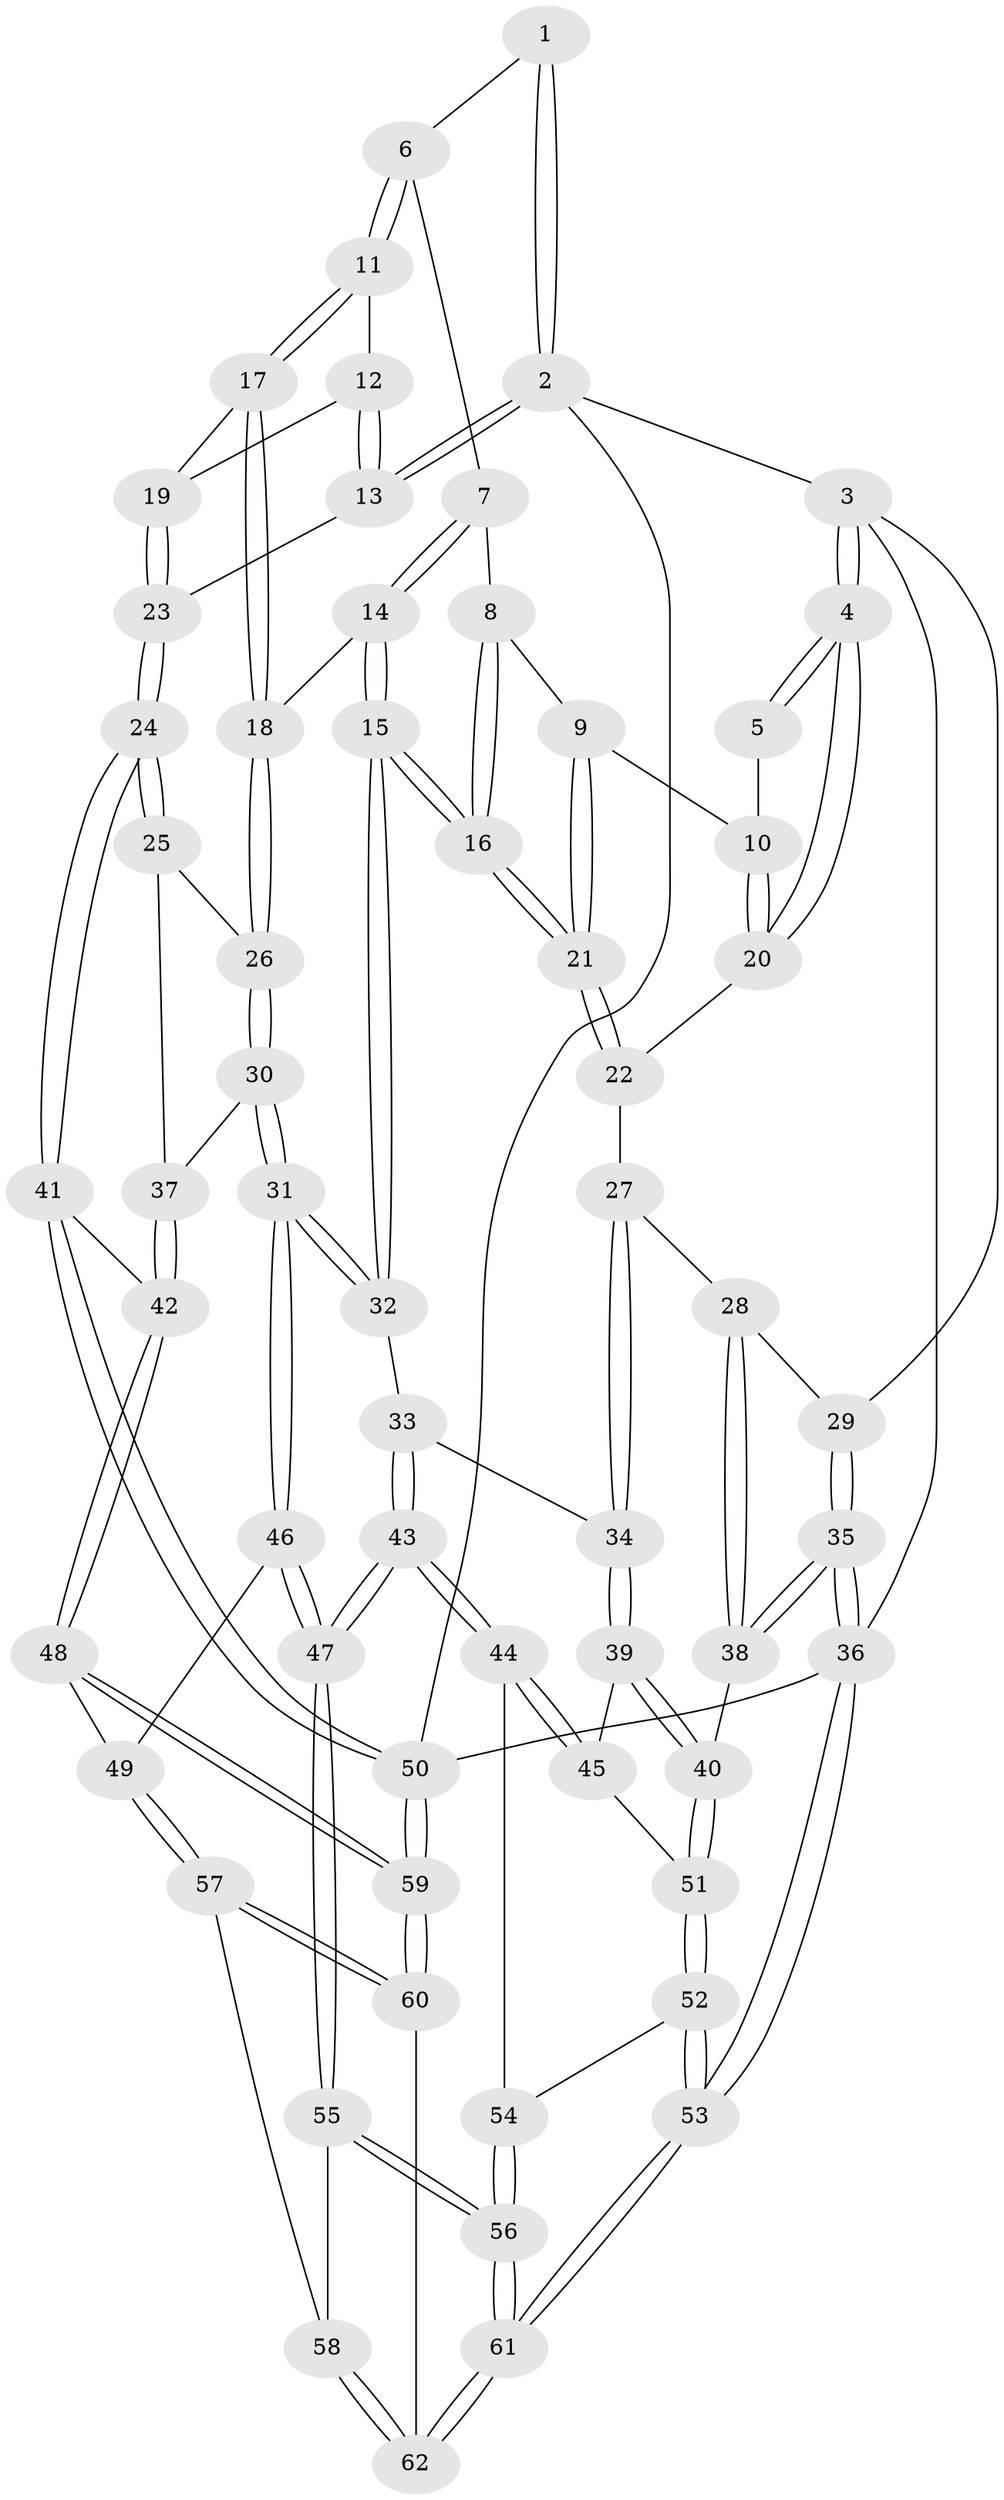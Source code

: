 // coarse degree distribution, {3: 0.11627906976744186, 6: 0.13953488372093023, 5: 0.3953488372093023, 4: 0.3488372093023256}
// Generated by graph-tools (version 1.1) at 2025/52/02/27/25 19:52:44]
// undirected, 62 vertices, 152 edges
graph export_dot {
graph [start="1"]
  node [color=gray90,style=filled];
  1 [pos="+0.7553306181999865+0"];
  2 [pos="+1+0"];
  3 [pos="+0+0"];
  4 [pos="+0+0"];
  5 [pos="+0.542826121322431+0"];
  6 [pos="+0.7771024228727658+0"];
  7 [pos="+0.754889485709194+0.04134086965239955"];
  8 [pos="+0.7018712683855459+0.11470766255094814"];
  9 [pos="+0.5153124197411211+0.200701199614607"];
  10 [pos="+0.4862187308319241+0.14645396551520398"];
  11 [pos="+0.827078301602485+0.06085664953777113"];
  12 [pos="+0.9452353157239923+0.1498303047455028"];
  13 [pos="+1+0.29348247273894995"];
  14 [pos="+0.745910729390488+0.31437539374480383"];
  15 [pos="+0.5951603621889867+0.38375611324190106"];
  16 [pos="+0.5902386613064747+0.37020201226849997"];
  17 [pos="+0.8365161633014412+0.27752142155070064"];
  18 [pos="+0.7970310955452641+0.31122897301008295"];
  19 [pos="+0.8727580378170601+0.27700049935436133"];
  20 [pos="+0.2848027936022683+0.18951962810523115"];
  21 [pos="+0.5461372383782763+0.30785703168345274"];
  22 [pos="+0.3012339450895935+0.2660747023938926"];
  23 [pos="+1+0.4043092392048216"];
  24 [pos="+1+0.45039510508554004"];
  25 [pos="+0.9346013267653137+0.4272820194568869"];
  26 [pos="+0.8522037382628466+0.38510189501152214"];
  27 [pos="+0.28793578734652936+0.32705570603633044"];
  28 [pos="+0.15448526944106553+0.4191819471296943"];
  29 [pos="+0+0"];
  30 [pos="+0.7070428944447917+0.5204451779463338"];
  31 [pos="+0.6914479874832425+0.5200306438469614"];
  32 [pos="+0.5886802290677517+0.4208579108059245"];
  33 [pos="+0.47096560194634757+0.49134004304551887"];
  34 [pos="+0.4501981410608587+0.49444330033668493"];
  35 [pos="+0+0.603141306437589"];
  36 [pos="+0+1"];
  37 [pos="+0.7509357669812147+0.5293130143676159"];
  38 [pos="+0.14531762483557784+0.5624428019366254"];
  39 [pos="+0.42207879382938207+0.514270788323385"];
  40 [pos="+0.1858766007132196+0.5942484489565034"];
  41 [pos="+1+0.6140780283237928"];
  42 [pos="+1+0.6800778463398519"];
  43 [pos="+0.5488044217471649+0.77880679588712"];
  44 [pos="+0.4664585214631068+0.7769307741907774"];
  45 [pos="+0.4011342470721794+0.7034446748153058"];
  46 [pos="+0.6748077561022844+0.7707246298713205"];
  47 [pos="+0.5697874482434117+0.7895922695120223"];
  48 [pos="+0.8508109340931261+0.8041258920217734"];
  49 [pos="+0.6776097136782815+0.7722307107235483"];
  50 [pos="+1+1"];
  51 [pos="+0.21035105579219276+0.6897428999240177"];
  52 [pos="+0.20450785475414288+0.8145140352909913"];
  53 [pos="+0.0010708636878591588+1"];
  54 [pos="+0.43845917279271135+0.7940925835390277"];
  55 [pos="+0.5484341699451347+0.872858753396281"];
  56 [pos="+0.2714747702223524+1"];
  57 [pos="+0.6854992806138972+0.9519172419138896"];
  58 [pos="+0.5925401161969723+0.9669282863694234"];
  59 [pos="+0.9096152133087101+1"];
  60 [pos="+0.8282830683350239+1"];
  61 [pos="+0.23836364877062827+1"];
  62 [pos="+0.5828105553253821+1"];
  1 -- 2;
  1 -- 2;
  1 -- 6;
  2 -- 3;
  2 -- 13;
  2 -- 13;
  2 -- 50;
  3 -- 4;
  3 -- 4;
  3 -- 29;
  3 -- 36;
  4 -- 5;
  4 -- 5;
  4 -- 20;
  4 -- 20;
  5 -- 10;
  6 -- 7;
  6 -- 11;
  6 -- 11;
  7 -- 8;
  7 -- 14;
  7 -- 14;
  8 -- 9;
  8 -- 16;
  8 -- 16;
  9 -- 10;
  9 -- 21;
  9 -- 21;
  10 -- 20;
  10 -- 20;
  11 -- 12;
  11 -- 17;
  11 -- 17;
  12 -- 13;
  12 -- 13;
  12 -- 19;
  13 -- 23;
  14 -- 15;
  14 -- 15;
  14 -- 18;
  15 -- 16;
  15 -- 16;
  15 -- 32;
  15 -- 32;
  16 -- 21;
  16 -- 21;
  17 -- 18;
  17 -- 18;
  17 -- 19;
  18 -- 26;
  18 -- 26;
  19 -- 23;
  19 -- 23;
  20 -- 22;
  21 -- 22;
  21 -- 22;
  22 -- 27;
  23 -- 24;
  23 -- 24;
  24 -- 25;
  24 -- 25;
  24 -- 41;
  24 -- 41;
  25 -- 26;
  25 -- 37;
  26 -- 30;
  26 -- 30;
  27 -- 28;
  27 -- 34;
  27 -- 34;
  28 -- 29;
  28 -- 38;
  28 -- 38;
  29 -- 35;
  29 -- 35;
  30 -- 31;
  30 -- 31;
  30 -- 37;
  31 -- 32;
  31 -- 32;
  31 -- 46;
  31 -- 46;
  32 -- 33;
  33 -- 34;
  33 -- 43;
  33 -- 43;
  34 -- 39;
  34 -- 39;
  35 -- 36;
  35 -- 36;
  35 -- 38;
  35 -- 38;
  36 -- 53;
  36 -- 53;
  36 -- 50;
  37 -- 42;
  37 -- 42;
  38 -- 40;
  39 -- 40;
  39 -- 40;
  39 -- 45;
  40 -- 51;
  40 -- 51;
  41 -- 42;
  41 -- 50;
  41 -- 50;
  42 -- 48;
  42 -- 48;
  43 -- 44;
  43 -- 44;
  43 -- 47;
  43 -- 47;
  44 -- 45;
  44 -- 45;
  44 -- 54;
  45 -- 51;
  46 -- 47;
  46 -- 47;
  46 -- 49;
  47 -- 55;
  47 -- 55;
  48 -- 49;
  48 -- 59;
  48 -- 59;
  49 -- 57;
  49 -- 57;
  50 -- 59;
  50 -- 59;
  51 -- 52;
  51 -- 52;
  52 -- 53;
  52 -- 53;
  52 -- 54;
  53 -- 61;
  53 -- 61;
  54 -- 56;
  54 -- 56;
  55 -- 56;
  55 -- 56;
  55 -- 58;
  56 -- 61;
  56 -- 61;
  57 -- 58;
  57 -- 60;
  57 -- 60;
  58 -- 62;
  58 -- 62;
  59 -- 60;
  59 -- 60;
  60 -- 62;
  61 -- 62;
  61 -- 62;
}
